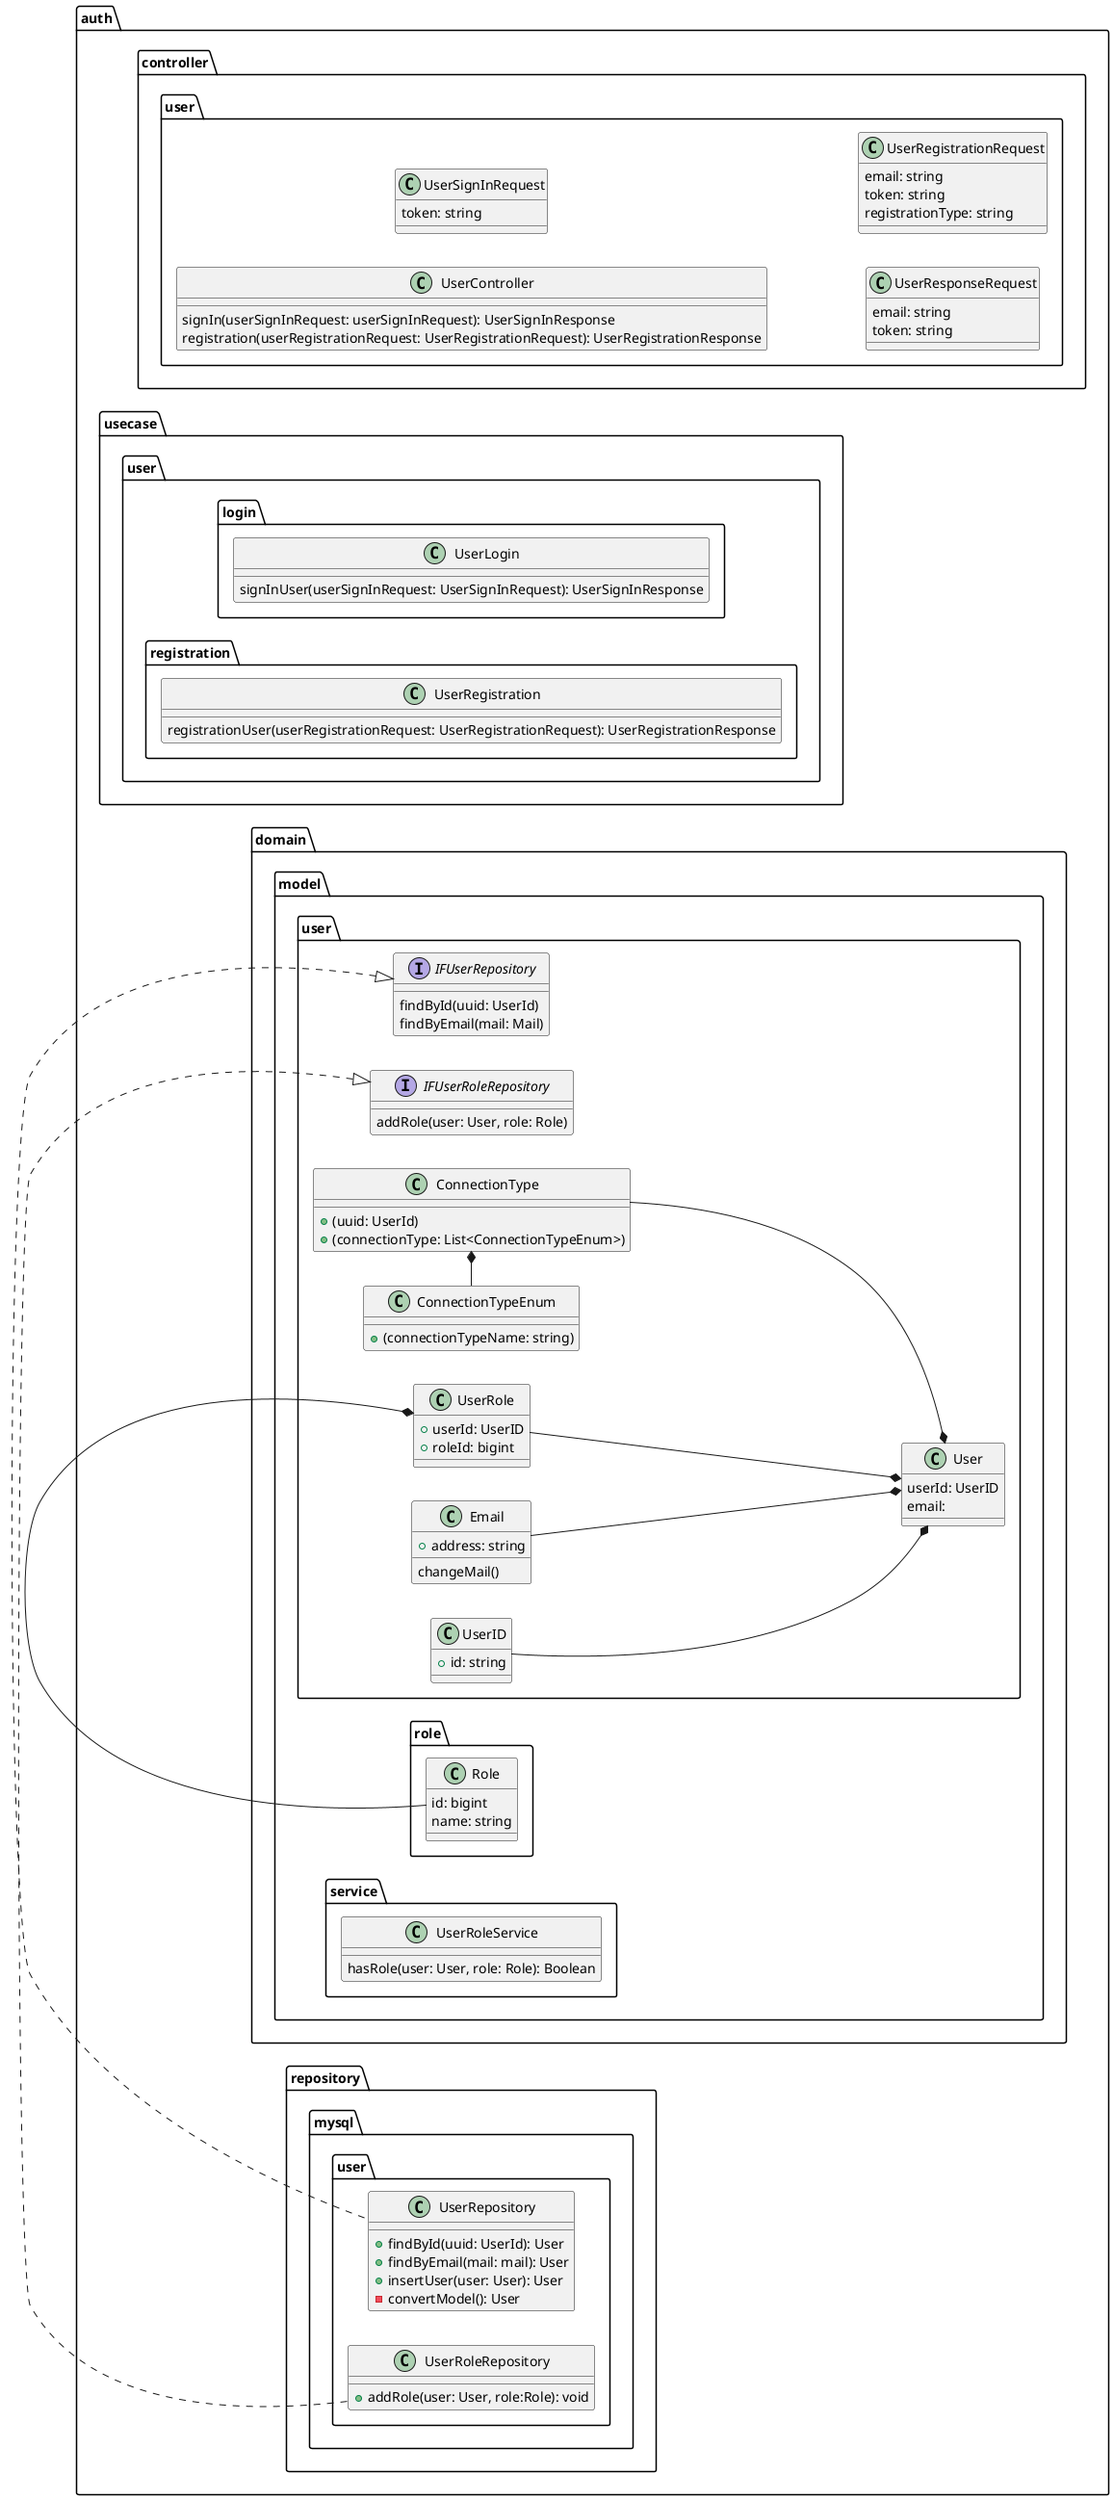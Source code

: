 @startuml
'https://plantuml.com/class-diagram
left to right direction

namespace auth {
    namespace controller {
        namespace user {
            class UserController {
                signIn(userSignInRequest: userSignInRequest): UserSignInResponse
                registration(userRegistrationRequest: UserRegistrationRequest): UserRegistrationResponse
            }
            class UserSignInRequest {
                token: string
            }
            class UserResponseRequest {
                email: string
                token: string
            }
            class UserRegistrationRequest {
                email: string
                token: string
                registrationType: string
            }
        }
    }
    namespace usecase {
        namespace user {
            namespace login {
                class UserLogin {
                    signInUser(userSignInRequest: UserSignInRequest): UserSignInResponse
                }
            }
            namespace registration {
                class UserRegistration {
                    registrationUser(userRegistrationRequest: UserRegistrationRequest): UserRegistrationResponse
                }
            }
        }
    }
    namespace domain {
        namespace model {
            namespace user {
                class User {
                    userId: UserID
                    email:
                }
                class UserID {
                    +id: string
                }
                class Email {
                    +address: string
                    changeMail()
                }
                class ConnectionType {
                    +(uuid: UserId)
                    +(connectionType: List<ConnectionTypeEnum>)
                }
                class ConnectionTypeEnum {
                    +(connectionTypeName: string)
                }
                class UserRole {
                    +userId: UserID
                    +roleId: bigint
                }
                interface IFUserRepository {
                    findById(uuid: UserId)
                    findByEmail(mail: Mail)
                }
                interface IFUserRoleRepository {
                    addRole(user: User, role: Role)
                }
            }
            namespace role {
                class Role {
                    id: bigint
                    name: string
                }
            }
            namespace service {
                class UserRoleService {
                    hasRole(user: User, role: Role): Boolean
                }
            }
        }
   }
   namespace repository {
        namespace mysql {
            namespace user {

                class UserRepository {
                    +findById(uuid: UserId): User
                    +findByEmail(mail: mail): User
                    +insertUser(user: User): User
                    -convertModel(): User
                }
                class UserRoleRepository {
                    +addRole(user: User, role:Role): void
                }
            }
        }
   }
}
'implements
auth.domain.model.user.IFUserRepository <|.right. auth.repository.mysql.user.UserRepository
auth.domain.model.user.IFUserRoleRepository <|.right. auth.repository.mysql.user.UserRoleRepository
' has one
auth.domain.model.user.User *-up- auth.domain.model.user.UserID
auth.domain.model.user.User *-up- auth.domain.model.user.Email
auth.domain.model.user.User *-up- auth.domain.model.user.UserRole
auth.domain.model.user.User *-up- auth.domain.model.user.ConnectionType
auth.domain.model.user.ConnectionType *-left- auth.domain.model.user.ConnectionTypeEnum
auth.domain.model.user.UserRole *-left- auth.domain.model.role.Role
@enduml